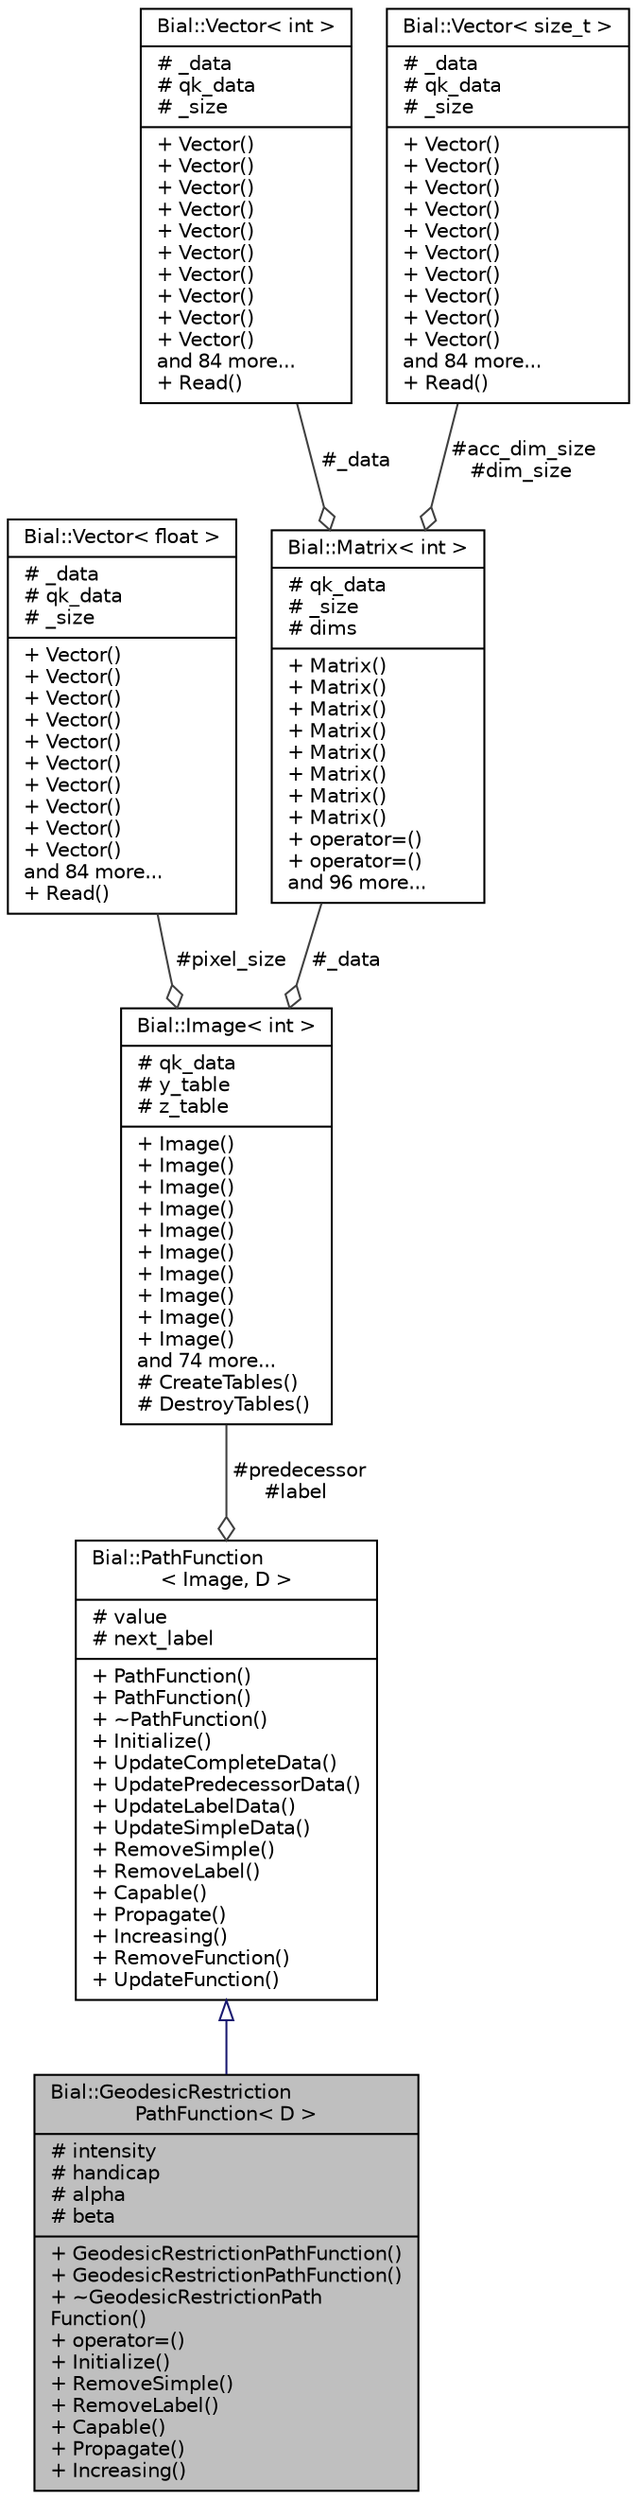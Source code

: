 digraph "Bial::GeodesicRestrictionPathFunction&lt; D &gt;"
{
  edge [fontname="Helvetica",fontsize="10",labelfontname="Helvetica",labelfontsize="10"];
  node [fontname="Helvetica",fontsize="10",shape=record];
  Node1 [label="{Bial::GeodesicRestriction\lPathFunction\< D \>\n|# intensity\l# handicap\l# alpha\l# beta\l|+ GeodesicRestrictionPathFunction()\l+ GeodesicRestrictionPathFunction()\l+ ~GeodesicRestrictionPath\lFunction()\l+ operator=()\l+ Initialize()\l+ RemoveSimple()\l+ RemoveLabel()\l+ Capable()\l+ Propagate()\l+ Increasing()\l}",height=0.2,width=0.4,color="black", fillcolor="grey75", style="filled", fontcolor="black"];
  Node2 -> Node1 [dir="back",color="midnightblue",fontsize="10",style="solid",arrowtail="onormal",fontname="Helvetica"];
  Node2 [label="{Bial::PathFunction\l\< Image, D \>\n|# value\l# next_label\l|+ PathFunction()\l+ PathFunction()\l+ ~PathFunction()\l+ Initialize()\l+ UpdateCompleteData()\l+ UpdatePredecessorData()\l+ UpdateLabelData()\l+ UpdateSimpleData()\l+ RemoveSimple()\l+ RemoveLabel()\l+ Capable()\l+ Propagate()\l+ Increasing()\l+ RemoveFunction()\l+ UpdateFunction()\l}",height=0.2,width=0.4,color="black", fillcolor="white", style="filled",URL="$class_bial_1_1_path_function.html"];
  Node3 -> Node2 [color="grey25",fontsize="10",style="solid",label=" #predecessor\n#label" ,arrowhead="odiamond",fontname="Helvetica"];
  Node3 [label="{Bial::Image\< int \>\n|# qk_data\l# y_table\l# z_table\l|+ Image()\l+ Image()\l+ Image()\l+ Image()\l+ Image()\l+ Image()\l+ Image()\l+ Image()\l+ Image()\l+ Image()\land 74 more...\l# CreateTables()\l# DestroyTables()\l}",height=0.2,width=0.4,color="black", fillcolor="white", style="filled",URL="$class_bial_1_1_image.html"];
  Node4 -> Node3 [color="grey25",fontsize="10",style="solid",label=" #pixel_size" ,arrowhead="odiamond",fontname="Helvetica"];
  Node4 [label="{Bial::Vector\< float \>\n|# _data\l# qk_data\l# _size\l|+ Vector()\l+ Vector()\l+ Vector()\l+ Vector()\l+ Vector()\l+ Vector()\l+ Vector()\l+ Vector()\l+ Vector()\l+ Vector()\land 84 more...\l+ Read()\l}",height=0.2,width=0.4,color="black", fillcolor="white", style="filled",URL="$class_bial_1_1_vector.html"];
  Node5 -> Node3 [color="grey25",fontsize="10",style="solid",label=" #_data" ,arrowhead="odiamond",fontname="Helvetica"];
  Node5 [label="{Bial::Matrix\< int \>\n|# qk_data\l# _size\l# dims\l|+ Matrix()\l+ Matrix()\l+ Matrix()\l+ Matrix()\l+ Matrix()\l+ Matrix()\l+ Matrix()\l+ Matrix()\l+ operator=()\l+ operator=()\land 96 more...\l}",height=0.2,width=0.4,color="black", fillcolor="white", style="filled",URL="$class_bial_1_1_matrix.html"];
  Node6 -> Node5 [color="grey25",fontsize="10",style="solid",label=" #_data" ,arrowhead="odiamond",fontname="Helvetica"];
  Node6 [label="{Bial::Vector\< int \>\n|# _data\l# qk_data\l# _size\l|+ Vector()\l+ Vector()\l+ Vector()\l+ Vector()\l+ Vector()\l+ Vector()\l+ Vector()\l+ Vector()\l+ Vector()\l+ Vector()\land 84 more...\l+ Read()\l}",height=0.2,width=0.4,color="black", fillcolor="white", style="filled",URL="$class_bial_1_1_vector.html"];
  Node7 -> Node5 [color="grey25",fontsize="10",style="solid",label=" #acc_dim_size\n#dim_size" ,arrowhead="odiamond",fontname="Helvetica"];
  Node7 [label="{Bial::Vector\< size_t \>\n|# _data\l# qk_data\l# _size\l|+ Vector()\l+ Vector()\l+ Vector()\l+ Vector()\l+ Vector()\l+ Vector()\l+ Vector()\l+ Vector()\l+ Vector()\l+ Vector()\land 84 more...\l+ Read()\l}",height=0.2,width=0.4,color="black", fillcolor="white", style="filled",URL="$class_bial_1_1_vector.html"];
}
